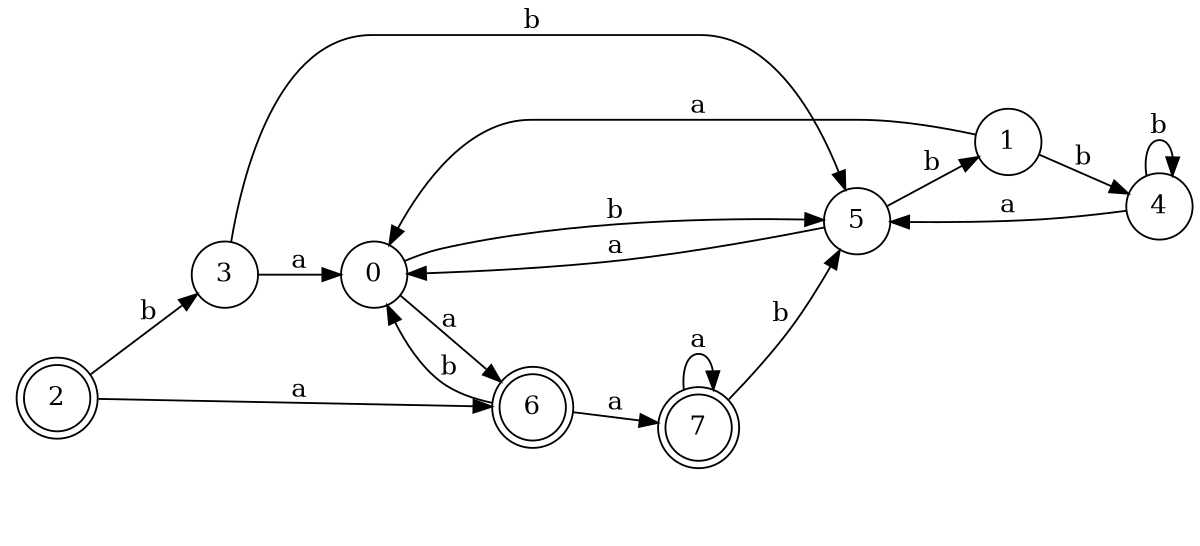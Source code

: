digraph n7_9 {
__start0 [label="" shape="none"];

rankdir=LR;
size="8,5";

s0 [style="filled", color="black", fillcolor="white" shape="circle", label="0"];
s1 [style="filled", color="black", fillcolor="white" shape="circle", label="1"];
s2 [style="rounded,filled", color="black", fillcolor="white" shape="doublecircle", label="2"];
s3 [style="filled", color="black", fillcolor="white" shape="circle", label="3"];
s4 [style="filled", color="black", fillcolor="white" shape="circle", label="4"];
s5 [style="filled", color="black", fillcolor="white" shape="circle", label="5"];
s6 [style="rounded,filled", color="black", fillcolor="white" shape="doublecircle", label="6"];
s7 [style="rounded,filled", color="black", fillcolor="white" shape="doublecircle", label="7"];
s0 -> s6 [label="a"];
s0 -> s5 [label="b"];
s1 -> s0 [label="a"];
s1 -> s4 [label="b"];
s2 -> s6 [label="a"];
s2 -> s3 [label="b"];
s3 -> s0 [label="a"];
s3 -> s5 [label="b"];
s4 -> s5 [label="a"];
s4 -> s4 [label="b"];
s5 -> s0 [label="a"];
s5 -> s1 [label="b"];
s6 -> s7 [label="a"];
s6 -> s0 [label="b"];
s7 -> s7 [label="a"];
s7 -> s5 [label="b"];

}